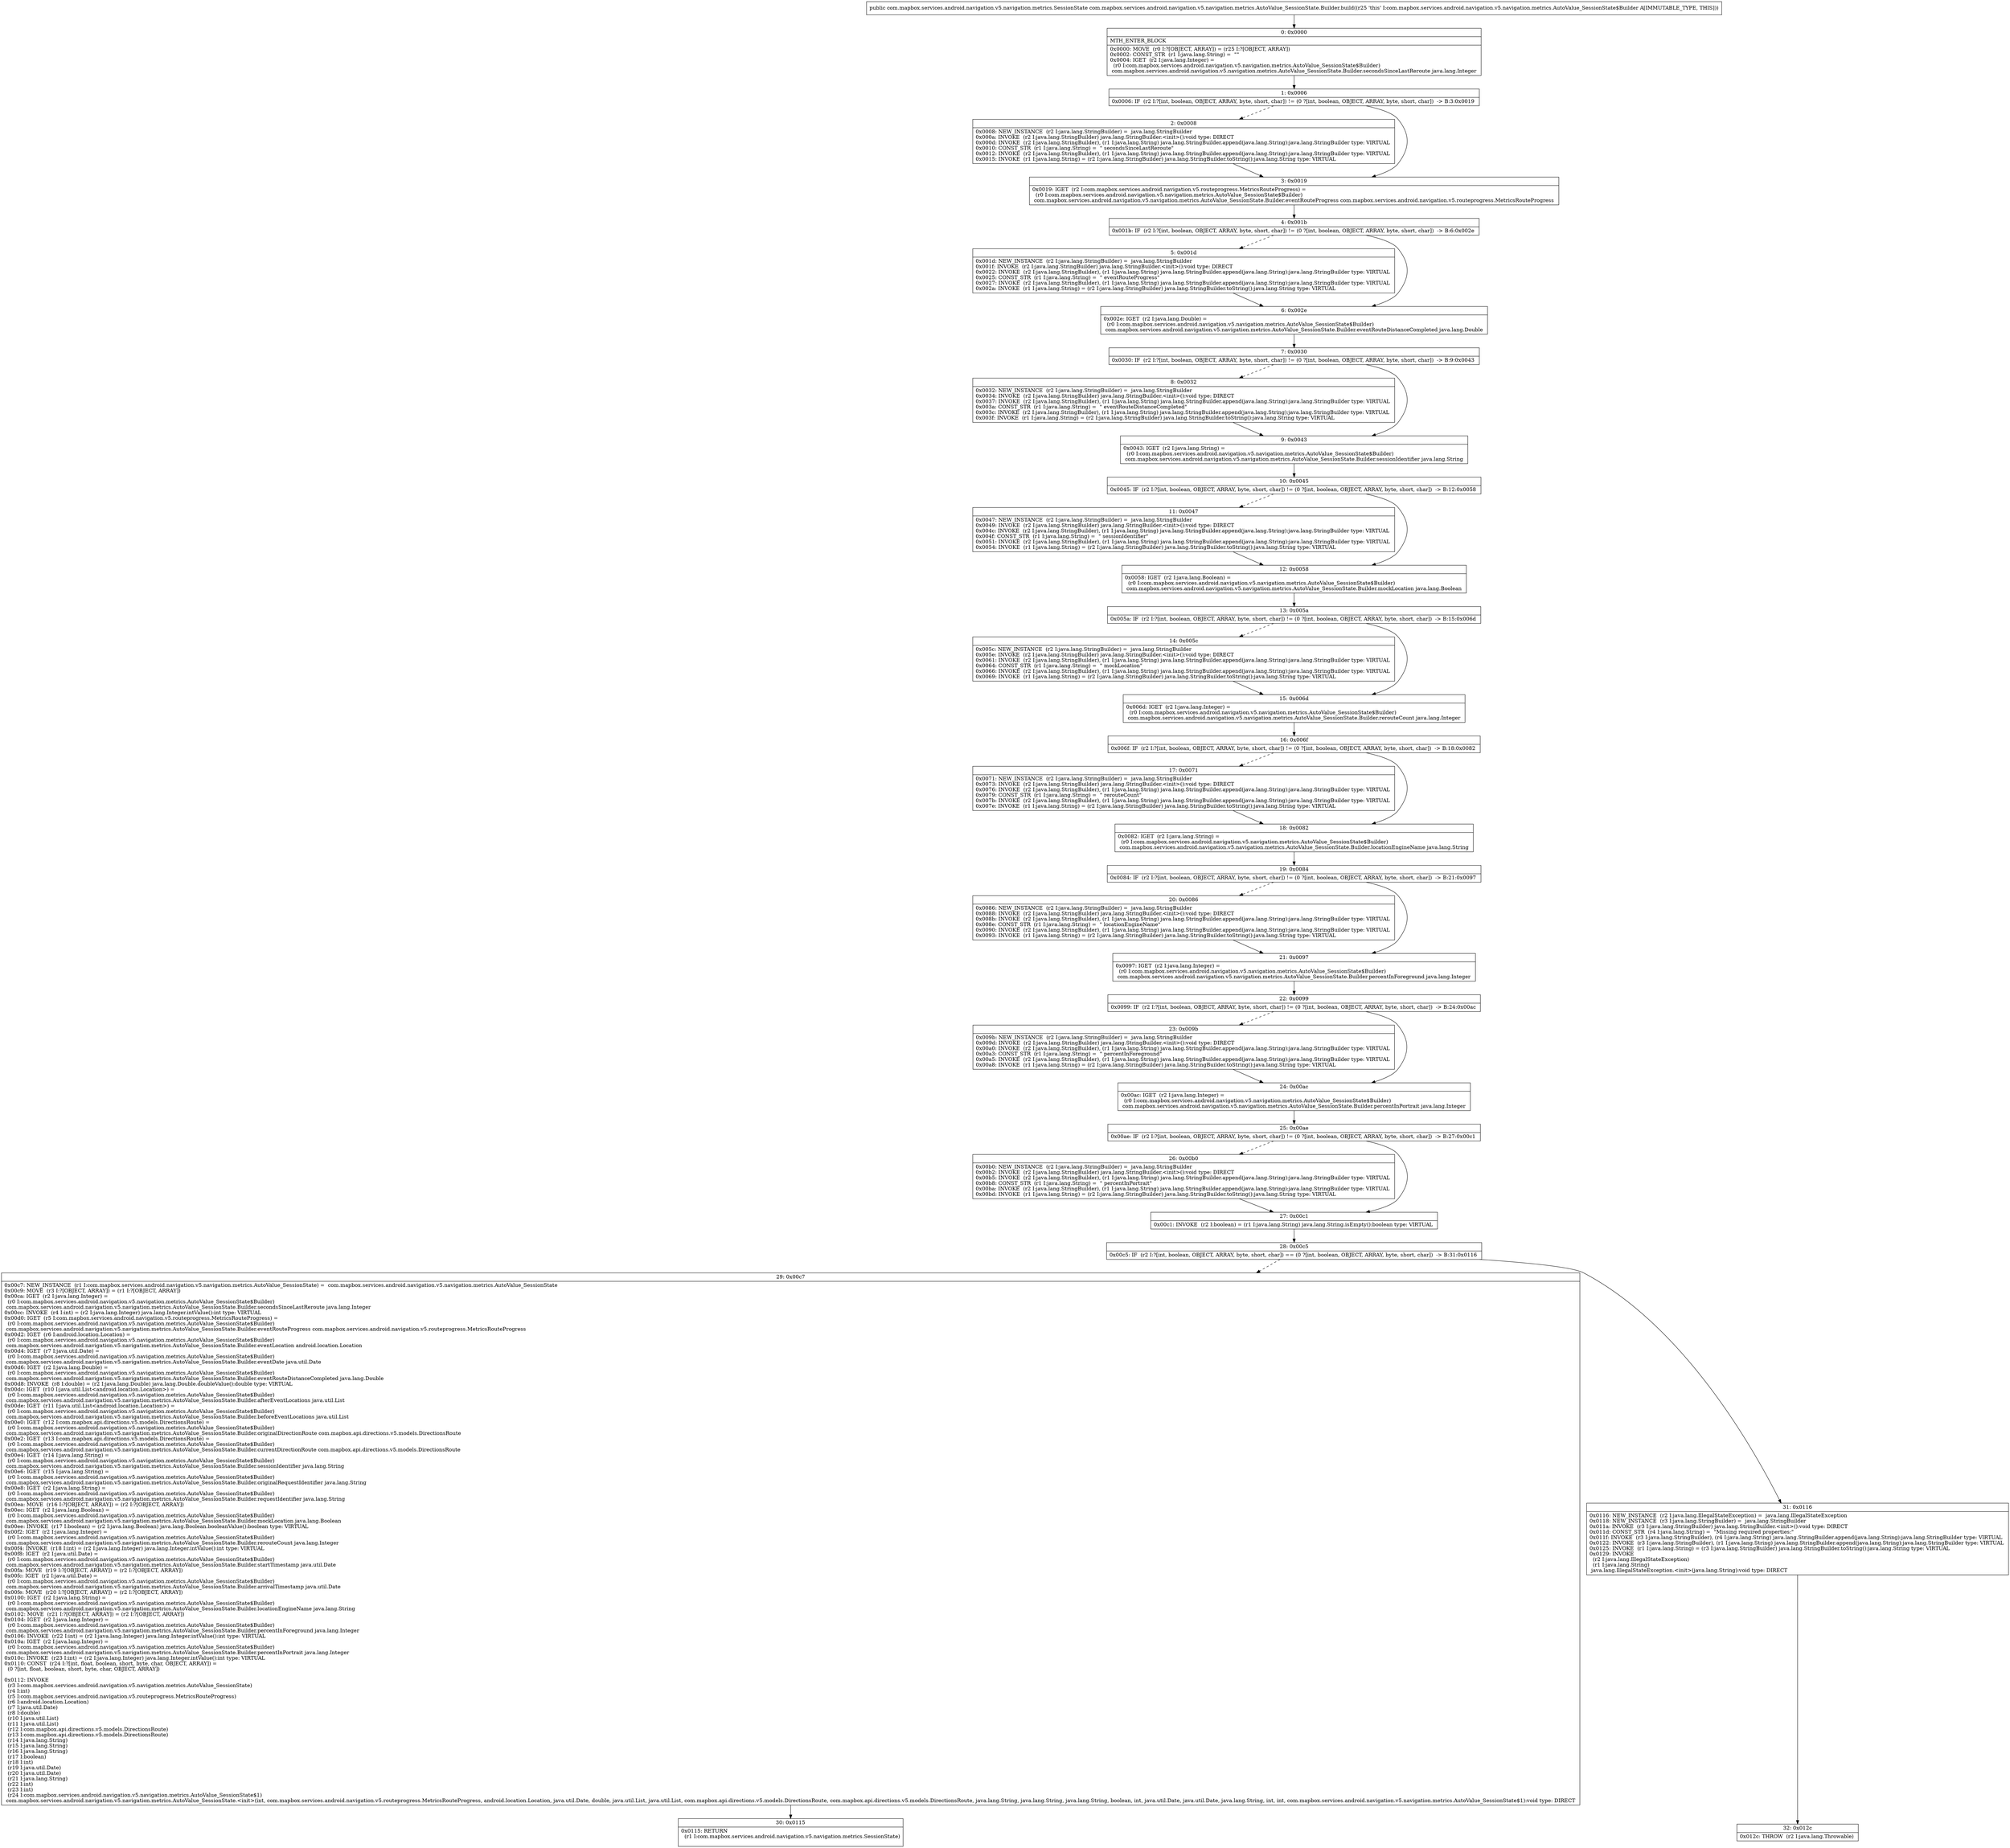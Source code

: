digraph "CFG forcom.mapbox.services.android.navigation.v5.navigation.metrics.AutoValue_SessionState.Builder.build()Lcom\/mapbox\/services\/android\/navigation\/v5\/navigation\/metrics\/SessionState;" {
Node_0 [shape=record,label="{0\:\ 0x0000|MTH_ENTER_BLOCK\l|0x0000: MOVE  (r0 I:?[OBJECT, ARRAY]) = (r25 I:?[OBJECT, ARRAY]) \l0x0002: CONST_STR  (r1 I:java.lang.String) =  \"\" \l0x0004: IGET  (r2 I:java.lang.Integer) = \l  (r0 I:com.mapbox.services.android.navigation.v5.navigation.metrics.AutoValue_SessionState$Builder)\l com.mapbox.services.android.navigation.v5.navigation.metrics.AutoValue_SessionState.Builder.secondsSinceLastReroute java.lang.Integer \l}"];
Node_1 [shape=record,label="{1\:\ 0x0006|0x0006: IF  (r2 I:?[int, boolean, OBJECT, ARRAY, byte, short, char]) != (0 ?[int, boolean, OBJECT, ARRAY, byte, short, char])  \-\> B:3:0x0019 \l}"];
Node_2 [shape=record,label="{2\:\ 0x0008|0x0008: NEW_INSTANCE  (r2 I:java.lang.StringBuilder) =  java.lang.StringBuilder \l0x000a: INVOKE  (r2 I:java.lang.StringBuilder) java.lang.StringBuilder.\<init\>():void type: DIRECT \l0x000d: INVOKE  (r2 I:java.lang.StringBuilder), (r1 I:java.lang.String) java.lang.StringBuilder.append(java.lang.String):java.lang.StringBuilder type: VIRTUAL \l0x0010: CONST_STR  (r1 I:java.lang.String) =  \" secondsSinceLastReroute\" \l0x0012: INVOKE  (r2 I:java.lang.StringBuilder), (r1 I:java.lang.String) java.lang.StringBuilder.append(java.lang.String):java.lang.StringBuilder type: VIRTUAL \l0x0015: INVOKE  (r1 I:java.lang.String) = (r2 I:java.lang.StringBuilder) java.lang.StringBuilder.toString():java.lang.String type: VIRTUAL \l}"];
Node_3 [shape=record,label="{3\:\ 0x0019|0x0019: IGET  (r2 I:com.mapbox.services.android.navigation.v5.routeprogress.MetricsRouteProgress) = \l  (r0 I:com.mapbox.services.android.navigation.v5.navigation.metrics.AutoValue_SessionState$Builder)\l com.mapbox.services.android.navigation.v5.navigation.metrics.AutoValue_SessionState.Builder.eventRouteProgress com.mapbox.services.android.navigation.v5.routeprogress.MetricsRouteProgress \l}"];
Node_4 [shape=record,label="{4\:\ 0x001b|0x001b: IF  (r2 I:?[int, boolean, OBJECT, ARRAY, byte, short, char]) != (0 ?[int, boolean, OBJECT, ARRAY, byte, short, char])  \-\> B:6:0x002e \l}"];
Node_5 [shape=record,label="{5\:\ 0x001d|0x001d: NEW_INSTANCE  (r2 I:java.lang.StringBuilder) =  java.lang.StringBuilder \l0x001f: INVOKE  (r2 I:java.lang.StringBuilder) java.lang.StringBuilder.\<init\>():void type: DIRECT \l0x0022: INVOKE  (r2 I:java.lang.StringBuilder), (r1 I:java.lang.String) java.lang.StringBuilder.append(java.lang.String):java.lang.StringBuilder type: VIRTUAL \l0x0025: CONST_STR  (r1 I:java.lang.String) =  \" eventRouteProgress\" \l0x0027: INVOKE  (r2 I:java.lang.StringBuilder), (r1 I:java.lang.String) java.lang.StringBuilder.append(java.lang.String):java.lang.StringBuilder type: VIRTUAL \l0x002a: INVOKE  (r1 I:java.lang.String) = (r2 I:java.lang.StringBuilder) java.lang.StringBuilder.toString():java.lang.String type: VIRTUAL \l}"];
Node_6 [shape=record,label="{6\:\ 0x002e|0x002e: IGET  (r2 I:java.lang.Double) = \l  (r0 I:com.mapbox.services.android.navigation.v5.navigation.metrics.AutoValue_SessionState$Builder)\l com.mapbox.services.android.navigation.v5.navigation.metrics.AutoValue_SessionState.Builder.eventRouteDistanceCompleted java.lang.Double \l}"];
Node_7 [shape=record,label="{7\:\ 0x0030|0x0030: IF  (r2 I:?[int, boolean, OBJECT, ARRAY, byte, short, char]) != (0 ?[int, boolean, OBJECT, ARRAY, byte, short, char])  \-\> B:9:0x0043 \l}"];
Node_8 [shape=record,label="{8\:\ 0x0032|0x0032: NEW_INSTANCE  (r2 I:java.lang.StringBuilder) =  java.lang.StringBuilder \l0x0034: INVOKE  (r2 I:java.lang.StringBuilder) java.lang.StringBuilder.\<init\>():void type: DIRECT \l0x0037: INVOKE  (r2 I:java.lang.StringBuilder), (r1 I:java.lang.String) java.lang.StringBuilder.append(java.lang.String):java.lang.StringBuilder type: VIRTUAL \l0x003a: CONST_STR  (r1 I:java.lang.String) =  \" eventRouteDistanceCompleted\" \l0x003c: INVOKE  (r2 I:java.lang.StringBuilder), (r1 I:java.lang.String) java.lang.StringBuilder.append(java.lang.String):java.lang.StringBuilder type: VIRTUAL \l0x003f: INVOKE  (r1 I:java.lang.String) = (r2 I:java.lang.StringBuilder) java.lang.StringBuilder.toString():java.lang.String type: VIRTUAL \l}"];
Node_9 [shape=record,label="{9\:\ 0x0043|0x0043: IGET  (r2 I:java.lang.String) = \l  (r0 I:com.mapbox.services.android.navigation.v5.navigation.metrics.AutoValue_SessionState$Builder)\l com.mapbox.services.android.navigation.v5.navigation.metrics.AutoValue_SessionState.Builder.sessionIdentifier java.lang.String \l}"];
Node_10 [shape=record,label="{10\:\ 0x0045|0x0045: IF  (r2 I:?[int, boolean, OBJECT, ARRAY, byte, short, char]) != (0 ?[int, boolean, OBJECT, ARRAY, byte, short, char])  \-\> B:12:0x0058 \l}"];
Node_11 [shape=record,label="{11\:\ 0x0047|0x0047: NEW_INSTANCE  (r2 I:java.lang.StringBuilder) =  java.lang.StringBuilder \l0x0049: INVOKE  (r2 I:java.lang.StringBuilder) java.lang.StringBuilder.\<init\>():void type: DIRECT \l0x004c: INVOKE  (r2 I:java.lang.StringBuilder), (r1 I:java.lang.String) java.lang.StringBuilder.append(java.lang.String):java.lang.StringBuilder type: VIRTUAL \l0x004f: CONST_STR  (r1 I:java.lang.String) =  \" sessionIdentifier\" \l0x0051: INVOKE  (r2 I:java.lang.StringBuilder), (r1 I:java.lang.String) java.lang.StringBuilder.append(java.lang.String):java.lang.StringBuilder type: VIRTUAL \l0x0054: INVOKE  (r1 I:java.lang.String) = (r2 I:java.lang.StringBuilder) java.lang.StringBuilder.toString():java.lang.String type: VIRTUAL \l}"];
Node_12 [shape=record,label="{12\:\ 0x0058|0x0058: IGET  (r2 I:java.lang.Boolean) = \l  (r0 I:com.mapbox.services.android.navigation.v5.navigation.metrics.AutoValue_SessionState$Builder)\l com.mapbox.services.android.navigation.v5.navigation.metrics.AutoValue_SessionState.Builder.mockLocation java.lang.Boolean \l}"];
Node_13 [shape=record,label="{13\:\ 0x005a|0x005a: IF  (r2 I:?[int, boolean, OBJECT, ARRAY, byte, short, char]) != (0 ?[int, boolean, OBJECT, ARRAY, byte, short, char])  \-\> B:15:0x006d \l}"];
Node_14 [shape=record,label="{14\:\ 0x005c|0x005c: NEW_INSTANCE  (r2 I:java.lang.StringBuilder) =  java.lang.StringBuilder \l0x005e: INVOKE  (r2 I:java.lang.StringBuilder) java.lang.StringBuilder.\<init\>():void type: DIRECT \l0x0061: INVOKE  (r2 I:java.lang.StringBuilder), (r1 I:java.lang.String) java.lang.StringBuilder.append(java.lang.String):java.lang.StringBuilder type: VIRTUAL \l0x0064: CONST_STR  (r1 I:java.lang.String) =  \" mockLocation\" \l0x0066: INVOKE  (r2 I:java.lang.StringBuilder), (r1 I:java.lang.String) java.lang.StringBuilder.append(java.lang.String):java.lang.StringBuilder type: VIRTUAL \l0x0069: INVOKE  (r1 I:java.lang.String) = (r2 I:java.lang.StringBuilder) java.lang.StringBuilder.toString():java.lang.String type: VIRTUAL \l}"];
Node_15 [shape=record,label="{15\:\ 0x006d|0x006d: IGET  (r2 I:java.lang.Integer) = \l  (r0 I:com.mapbox.services.android.navigation.v5.navigation.metrics.AutoValue_SessionState$Builder)\l com.mapbox.services.android.navigation.v5.navigation.metrics.AutoValue_SessionState.Builder.rerouteCount java.lang.Integer \l}"];
Node_16 [shape=record,label="{16\:\ 0x006f|0x006f: IF  (r2 I:?[int, boolean, OBJECT, ARRAY, byte, short, char]) != (0 ?[int, boolean, OBJECT, ARRAY, byte, short, char])  \-\> B:18:0x0082 \l}"];
Node_17 [shape=record,label="{17\:\ 0x0071|0x0071: NEW_INSTANCE  (r2 I:java.lang.StringBuilder) =  java.lang.StringBuilder \l0x0073: INVOKE  (r2 I:java.lang.StringBuilder) java.lang.StringBuilder.\<init\>():void type: DIRECT \l0x0076: INVOKE  (r2 I:java.lang.StringBuilder), (r1 I:java.lang.String) java.lang.StringBuilder.append(java.lang.String):java.lang.StringBuilder type: VIRTUAL \l0x0079: CONST_STR  (r1 I:java.lang.String) =  \" rerouteCount\" \l0x007b: INVOKE  (r2 I:java.lang.StringBuilder), (r1 I:java.lang.String) java.lang.StringBuilder.append(java.lang.String):java.lang.StringBuilder type: VIRTUAL \l0x007e: INVOKE  (r1 I:java.lang.String) = (r2 I:java.lang.StringBuilder) java.lang.StringBuilder.toString():java.lang.String type: VIRTUAL \l}"];
Node_18 [shape=record,label="{18\:\ 0x0082|0x0082: IGET  (r2 I:java.lang.String) = \l  (r0 I:com.mapbox.services.android.navigation.v5.navigation.metrics.AutoValue_SessionState$Builder)\l com.mapbox.services.android.navigation.v5.navigation.metrics.AutoValue_SessionState.Builder.locationEngineName java.lang.String \l}"];
Node_19 [shape=record,label="{19\:\ 0x0084|0x0084: IF  (r2 I:?[int, boolean, OBJECT, ARRAY, byte, short, char]) != (0 ?[int, boolean, OBJECT, ARRAY, byte, short, char])  \-\> B:21:0x0097 \l}"];
Node_20 [shape=record,label="{20\:\ 0x0086|0x0086: NEW_INSTANCE  (r2 I:java.lang.StringBuilder) =  java.lang.StringBuilder \l0x0088: INVOKE  (r2 I:java.lang.StringBuilder) java.lang.StringBuilder.\<init\>():void type: DIRECT \l0x008b: INVOKE  (r2 I:java.lang.StringBuilder), (r1 I:java.lang.String) java.lang.StringBuilder.append(java.lang.String):java.lang.StringBuilder type: VIRTUAL \l0x008e: CONST_STR  (r1 I:java.lang.String) =  \" locationEngineName\" \l0x0090: INVOKE  (r2 I:java.lang.StringBuilder), (r1 I:java.lang.String) java.lang.StringBuilder.append(java.lang.String):java.lang.StringBuilder type: VIRTUAL \l0x0093: INVOKE  (r1 I:java.lang.String) = (r2 I:java.lang.StringBuilder) java.lang.StringBuilder.toString():java.lang.String type: VIRTUAL \l}"];
Node_21 [shape=record,label="{21\:\ 0x0097|0x0097: IGET  (r2 I:java.lang.Integer) = \l  (r0 I:com.mapbox.services.android.navigation.v5.navigation.metrics.AutoValue_SessionState$Builder)\l com.mapbox.services.android.navigation.v5.navigation.metrics.AutoValue_SessionState.Builder.percentInForeground java.lang.Integer \l}"];
Node_22 [shape=record,label="{22\:\ 0x0099|0x0099: IF  (r2 I:?[int, boolean, OBJECT, ARRAY, byte, short, char]) != (0 ?[int, boolean, OBJECT, ARRAY, byte, short, char])  \-\> B:24:0x00ac \l}"];
Node_23 [shape=record,label="{23\:\ 0x009b|0x009b: NEW_INSTANCE  (r2 I:java.lang.StringBuilder) =  java.lang.StringBuilder \l0x009d: INVOKE  (r2 I:java.lang.StringBuilder) java.lang.StringBuilder.\<init\>():void type: DIRECT \l0x00a0: INVOKE  (r2 I:java.lang.StringBuilder), (r1 I:java.lang.String) java.lang.StringBuilder.append(java.lang.String):java.lang.StringBuilder type: VIRTUAL \l0x00a3: CONST_STR  (r1 I:java.lang.String) =  \" percentInForeground\" \l0x00a5: INVOKE  (r2 I:java.lang.StringBuilder), (r1 I:java.lang.String) java.lang.StringBuilder.append(java.lang.String):java.lang.StringBuilder type: VIRTUAL \l0x00a8: INVOKE  (r1 I:java.lang.String) = (r2 I:java.lang.StringBuilder) java.lang.StringBuilder.toString():java.lang.String type: VIRTUAL \l}"];
Node_24 [shape=record,label="{24\:\ 0x00ac|0x00ac: IGET  (r2 I:java.lang.Integer) = \l  (r0 I:com.mapbox.services.android.navigation.v5.navigation.metrics.AutoValue_SessionState$Builder)\l com.mapbox.services.android.navigation.v5.navigation.metrics.AutoValue_SessionState.Builder.percentInPortrait java.lang.Integer \l}"];
Node_25 [shape=record,label="{25\:\ 0x00ae|0x00ae: IF  (r2 I:?[int, boolean, OBJECT, ARRAY, byte, short, char]) != (0 ?[int, boolean, OBJECT, ARRAY, byte, short, char])  \-\> B:27:0x00c1 \l}"];
Node_26 [shape=record,label="{26\:\ 0x00b0|0x00b0: NEW_INSTANCE  (r2 I:java.lang.StringBuilder) =  java.lang.StringBuilder \l0x00b2: INVOKE  (r2 I:java.lang.StringBuilder) java.lang.StringBuilder.\<init\>():void type: DIRECT \l0x00b5: INVOKE  (r2 I:java.lang.StringBuilder), (r1 I:java.lang.String) java.lang.StringBuilder.append(java.lang.String):java.lang.StringBuilder type: VIRTUAL \l0x00b8: CONST_STR  (r1 I:java.lang.String) =  \" percentInPortrait\" \l0x00ba: INVOKE  (r2 I:java.lang.StringBuilder), (r1 I:java.lang.String) java.lang.StringBuilder.append(java.lang.String):java.lang.StringBuilder type: VIRTUAL \l0x00bd: INVOKE  (r1 I:java.lang.String) = (r2 I:java.lang.StringBuilder) java.lang.StringBuilder.toString():java.lang.String type: VIRTUAL \l}"];
Node_27 [shape=record,label="{27\:\ 0x00c1|0x00c1: INVOKE  (r2 I:boolean) = (r1 I:java.lang.String) java.lang.String.isEmpty():boolean type: VIRTUAL \l}"];
Node_28 [shape=record,label="{28\:\ 0x00c5|0x00c5: IF  (r2 I:?[int, boolean, OBJECT, ARRAY, byte, short, char]) == (0 ?[int, boolean, OBJECT, ARRAY, byte, short, char])  \-\> B:31:0x0116 \l}"];
Node_29 [shape=record,label="{29\:\ 0x00c7|0x00c7: NEW_INSTANCE  (r1 I:com.mapbox.services.android.navigation.v5.navigation.metrics.AutoValue_SessionState) =  com.mapbox.services.android.navigation.v5.navigation.metrics.AutoValue_SessionState \l0x00c9: MOVE  (r3 I:?[OBJECT, ARRAY]) = (r1 I:?[OBJECT, ARRAY]) \l0x00ca: IGET  (r2 I:java.lang.Integer) = \l  (r0 I:com.mapbox.services.android.navigation.v5.navigation.metrics.AutoValue_SessionState$Builder)\l com.mapbox.services.android.navigation.v5.navigation.metrics.AutoValue_SessionState.Builder.secondsSinceLastReroute java.lang.Integer \l0x00cc: INVOKE  (r4 I:int) = (r2 I:java.lang.Integer) java.lang.Integer.intValue():int type: VIRTUAL \l0x00d0: IGET  (r5 I:com.mapbox.services.android.navigation.v5.routeprogress.MetricsRouteProgress) = \l  (r0 I:com.mapbox.services.android.navigation.v5.navigation.metrics.AutoValue_SessionState$Builder)\l com.mapbox.services.android.navigation.v5.navigation.metrics.AutoValue_SessionState.Builder.eventRouteProgress com.mapbox.services.android.navigation.v5.routeprogress.MetricsRouteProgress \l0x00d2: IGET  (r6 I:android.location.Location) = \l  (r0 I:com.mapbox.services.android.navigation.v5.navigation.metrics.AutoValue_SessionState$Builder)\l com.mapbox.services.android.navigation.v5.navigation.metrics.AutoValue_SessionState.Builder.eventLocation android.location.Location \l0x00d4: IGET  (r7 I:java.util.Date) = \l  (r0 I:com.mapbox.services.android.navigation.v5.navigation.metrics.AutoValue_SessionState$Builder)\l com.mapbox.services.android.navigation.v5.navigation.metrics.AutoValue_SessionState.Builder.eventDate java.util.Date \l0x00d6: IGET  (r2 I:java.lang.Double) = \l  (r0 I:com.mapbox.services.android.navigation.v5.navigation.metrics.AutoValue_SessionState$Builder)\l com.mapbox.services.android.navigation.v5.navigation.metrics.AutoValue_SessionState.Builder.eventRouteDistanceCompleted java.lang.Double \l0x00d8: INVOKE  (r8 I:double) = (r2 I:java.lang.Double) java.lang.Double.doubleValue():double type: VIRTUAL \l0x00dc: IGET  (r10 I:java.util.List\<android.location.Location\>) = \l  (r0 I:com.mapbox.services.android.navigation.v5.navigation.metrics.AutoValue_SessionState$Builder)\l com.mapbox.services.android.navigation.v5.navigation.metrics.AutoValue_SessionState.Builder.afterEventLocations java.util.List \l0x00de: IGET  (r11 I:java.util.List\<android.location.Location\>) = \l  (r0 I:com.mapbox.services.android.navigation.v5.navigation.metrics.AutoValue_SessionState$Builder)\l com.mapbox.services.android.navigation.v5.navigation.metrics.AutoValue_SessionState.Builder.beforeEventLocations java.util.List \l0x00e0: IGET  (r12 I:com.mapbox.api.directions.v5.models.DirectionsRoute) = \l  (r0 I:com.mapbox.services.android.navigation.v5.navigation.metrics.AutoValue_SessionState$Builder)\l com.mapbox.services.android.navigation.v5.navigation.metrics.AutoValue_SessionState.Builder.originalDirectionRoute com.mapbox.api.directions.v5.models.DirectionsRoute \l0x00e2: IGET  (r13 I:com.mapbox.api.directions.v5.models.DirectionsRoute) = \l  (r0 I:com.mapbox.services.android.navigation.v5.navigation.metrics.AutoValue_SessionState$Builder)\l com.mapbox.services.android.navigation.v5.navigation.metrics.AutoValue_SessionState.Builder.currentDirectionRoute com.mapbox.api.directions.v5.models.DirectionsRoute \l0x00e4: IGET  (r14 I:java.lang.String) = \l  (r0 I:com.mapbox.services.android.navigation.v5.navigation.metrics.AutoValue_SessionState$Builder)\l com.mapbox.services.android.navigation.v5.navigation.metrics.AutoValue_SessionState.Builder.sessionIdentifier java.lang.String \l0x00e6: IGET  (r15 I:java.lang.String) = \l  (r0 I:com.mapbox.services.android.navigation.v5.navigation.metrics.AutoValue_SessionState$Builder)\l com.mapbox.services.android.navigation.v5.navigation.metrics.AutoValue_SessionState.Builder.originalRequestIdentifier java.lang.String \l0x00e8: IGET  (r2 I:java.lang.String) = \l  (r0 I:com.mapbox.services.android.navigation.v5.navigation.metrics.AutoValue_SessionState$Builder)\l com.mapbox.services.android.navigation.v5.navigation.metrics.AutoValue_SessionState.Builder.requestIdentifier java.lang.String \l0x00ea: MOVE  (r16 I:?[OBJECT, ARRAY]) = (r2 I:?[OBJECT, ARRAY]) \l0x00ec: IGET  (r2 I:java.lang.Boolean) = \l  (r0 I:com.mapbox.services.android.navigation.v5.navigation.metrics.AutoValue_SessionState$Builder)\l com.mapbox.services.android.navigation.v5.navigation.metrics.AutoValue_SessionState.Builder.mockLocation java.lang.Boolean \l0x00ee: INVOKE  (r17 I:boolean) = (r2 I:java.lang.Boolean) java.lang.Boolean.booleanValue():boolean type: VIRTUAL \l0x00f2: IGET  (r2 I:java.lang.Integer) = \l  (r0 I:com.mapbox.services.android.navigation.v5.navigation.metrics.AutoValue_SessionState$Builder)\l com.mapbox.services.android.navigation.v5.navigation.metrics.AutoValue_SessionState.Builder.rerouteCount java.lang.Integer \l0x00f4: INVOKE  (r18 I:int) = (r2 I:java.lang.Integer) java.lang.Integer.intValue():int type: VIRTUAL \l0x00f8: IGET  (r2 I:java.util.Date) = \l  (r0 I:com.mapbox.services.android.navigation.v5.navigation.metrics.AutoValue_SessionState$Builder)\l com.mapbox.services.android.navigation.v5.navigation.metrics.AutoValue_SessionState.Builder.startTimestamp java.util.Date \l0x00fa: MOVE  (r19 I:?[OBJECT, ARRAY]) = (r2 I:?[OBJECT, ARRAY]) \l0x00fc: IGET  (r2 I:java.util.Date) = \l  (r0 I:com.mapbox.services.android.navigation.v5.navigation.metrics.AutoValue_SessionState$Builder)\l com.mapbox.services.android.navigation.v5.navigation.metrics.AutoValue_SessionState.Builder.arrivalTimestamp java.util.Date \l0x00fe: MOVE  (r20 I:?[OBJECT, ARRAY]) = (r2 I:?[OBJECT, ARRAY]) \l0x0100: IGET  (r2 I:java.lang.String) = \l  (r0 I:com.mapbox.services.android.navigation.v5.navigation.metrics.AutoValue_SessionState$Builder)\l com.mapbox.services.android.navigation.v5.navigation.metrics.AutoValue_SessionState.Builder.locationEngineName java.lang.String \l0x0102: MOVE  (r21 I:?[OBJECT, ARRAY]) = (r2 I:?[OBJECT, ARRAY]) \l0x0104: IGET  (r2 I:java.lang.Integer) = \l  (r0 I:com.mapbox.services.android.navigation.v5.navigation.metrics.AutoValue_SessionState$Builder)\l com.mapbox.services.android.navigation.v5.navigation.metrics.AutoValue_SessionState.Builder.percentInForeground java.lang.Integer \l0x0106: INVOKE  (r22 I:int) = (r2 I:java.lang.Integer) java.lang.Integer.intValue():int type: VIRTUAL \l0x010a: IGET  (r2 I:java.lang.Integer) = \l  (r0 I:com.mapbox.services.android.navigation.v5.navigation.metrics.AutoValue_SessionState$Builder)\l com.mapbox.services.android.navigation.v5.navigation.metrics.AutoValue_SessionState.Builder.percentInPortrait java.lang.Integer \l0x010c: INVOKE  (r23 I:int) = (r2 I:java.lang.Integer) java.lang.Integer.intValue():int type: VIRTUAL \l0x0110: CONST  (r24 I:?[int, float, boolean, short, byte, char, OBJECT, ARRAY]) = \l  (0 ?[int, float, boolean, short, byte, char, OBJECT, ARRAY])\l \l0x0112: INVOKE  \l  (r3 I:com.mapbox.services.android.navigation.v5.navigation.metrics.AutoValue_SessionState)\l  (r4 I:int)\l  (r5 I:com.mapbox.services.android.navigation.v5.routeprogress.MetricsRouteProgress)\l  (r6 I:android.location.Location)\l  (r7 I:java.util.Date)\l  (r8 I:double)\l  (r10 I:java.util.List)\l  (r11 I:java.util.List)\l  (r12 I:com.mapbox.api.directions.v5.models.DirectionsRoute)\l  (r13 I:com.mapbox.api.directions.v5.models.DirectionsRoute)\l  (r14 I:java.lang.String)\l  (r15 I:java.lang.String)\l  (r16 I:java.lang.String)\l  (r17 I:boolean)\l  (r18 I:int)\l  (r19 I:java.util.Date)\l  (r20 I:java.util.Date)\l  (r21 I:java.lang.String)\l  (r22 I:int)\l  (r23 I:int)\l  (r24 I:com.mapbox.services.android.navigation.v5.navigation.metrics.AutoValue_SessionState$1)\l com.mapbox.services.android.navigation.v5.navigation.metrics.AutoValue_SessionState.\<init\>(int, com.mapbox.services.android.navigation.v5.routeprogress.MetricsRouteProgress, android.location.Location, java.util.Date, double, java.util.List, java.util.List, com.mapbox.api.directions.v5.models.DirectionsRoute, com.mapbox.api.directions.v5.models.DirectionsRoute, java.lang.String, java.lang.String, java.lang.String, boolean, int, java.util.Date, java.util.Date, java.lang.String, int, int, com.mapbox.services.android.navigation.v5.navigation.metrics.AutoValue_SessionState$1):void type: DIRECT \l}"];
Node_30 [shape=record,label="{30\:\ 0x0115|0x0115: RETURN  \l  (r1 I:com.mapbox.services.android.navigation.v5.navigation.metrics.SessionState)\l \l}"];
Node_31 [shape=record,label="{31\:\ 0x0116|0x0116: NEW_INSTANCE  (r2 I:java.lang.IllegalStateException) =  java.lang.IllegalStateException \l0x0118: NEW_INSTANCE  (r3 I:java.lang.StringBuilder) =  java.lang.StringBuilder \l0x011a: INVOKE  (r3 I:java.lang.StringBuilder) java.lang.StringBuilder.\<init\>():void type: DIRECT \l0x011d: CONST_STR  (r4 I:java.lang.String) =  \"Missing required properties:\" \l0x011f: INVOKE  (r3 I:java.lang.StringBuilder), (r4 I:java.lang.String) java.lang.StringBuilder.append(java.lang.String):java.lang.StringBuilder type: VIRTUAL \l0x0122: INVOKE  (r3 I:java.lang.StringBuilder), (r1 I:java.lang.String) java.lang.StringBuilder.append(java.lang.String):java.lang.StringBuilder type: VIRTUAL \l0x0125: INVOKE  (r1 I:java.lang.String) = (r3 I:java.lang.StringBuilder) java.lang.StringBuilder.toString():java.lang.String type: VIRTUAL \l0x0129: INVOKE  \l  (r2 I:java.lang.IllegalStateException)\l  (r1 I:java.lang.String)\l java.lang.IllegalStateException.\<init\>(java.lang.String):void type: DIRECT \l}"];
Node_32 [shape=record,label="{32\:\ 0x012c|0x012c: THROW  (r2 I:java.lang.Throwable) \l}"];
MethodNode[shape=record,label="{public com.mapbox.services.android.navigation.v5.navigation.metrics.SessionState com.mapbox.services.android.navigation.v5.navigation.metrics.AutoValue_SessionState.Builder.build((r25 'this' I:com.mapbox.services.android.navigation.v5.navigation.metrics.AutoValue_SessionState$Builder A[IMMUTABLE_TYPE, THIS])) }"];
MethodNode -> Node_0;
Node_0 -> Node_1;
Node_1 -> Node_2[style=dashed];
Node_1 -> Node_3;
Node_2 -> Node_3;
Node_3 -> Node_4;
Node_4 -> Node_5[style=dashed];
Node_4 -> Node_6;
Node_5 -> Node_6;
Node_6 -> Node_7;
Node_7 -> Node_8[style=dashed];
Node_7 -> Node_9;
Node_8 -> Node_9;
Node_9 -> Node_10;
Node_10 -> Node_11[style=dashed];
Node_10 -> Node_12;
Node_11 -> Node_12;
Node_12 -> Node_13;
Node_13 -> Node_14[style=dashed];
Node_13 -> Node_15;
Node_14 -> Node_15;
Node_15 -> Node_16;
Node_16 -> Node_17[style=dashed];
Node_16 -> Node_18;
Node_17 -> Node_18;
Node_18 -> Node_19;
Node_19 -> Node_20[style=dashed];
Node_19 -> Node_21;
Node_20 -> Node_21;
Node_21 -> Node_22;
Node_22 -> Node_23[style=dashed];
Node_22 -> Node_24;
Node_23 -> Node_24;
Node_24 -> Node_25;
Node_25 -> Node_26[style=dashed];
Node_25 -> Node_27;
Node_26 -> Node_27;
Node_27 -> Node_28;
Node_28 -> Node_29[style=dashed];
Node_28 -> Node_31;
Node_29 -> Node_30;
Node_31 -> Node_32;
}

